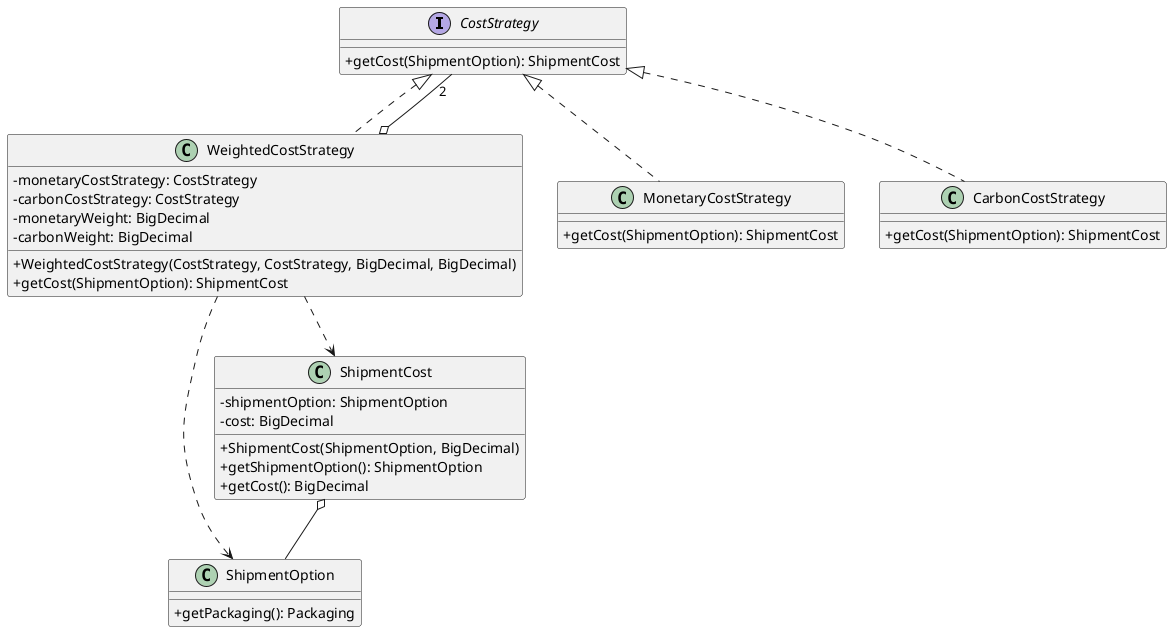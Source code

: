 @startuml
skinparam classAttributeIconSize 0

interface CostStrategy {
    + getCost(ShipmentOption): ShipmentCost
}

class WeightedCostStrategy {
    - monetaryCostStrategy: CostStrategy
    - carbonCostStrategy: CostStrategy
    - monetaryWeight: BigDecimal
    - carbonWeight: BigDecimal
    + WeightedCostStrategy(CostStrategy, CostStrategy, BigDecimal, BigDecimal)
    + getCost(ShipmentOption): ShipmentCost
}

class MonetaryCostStrategy {
    + getCost(ShipmentOption): ShipmentCost
}

class CarbonCostStrategy {
    + getCost(ShipmentOption): ShipmentCost
}

class ShipmentOption {
    + getPackaging(): Packaging
}

class ShipmentCost {
    - shipmentOption: ShipmentOption
    - cost: BigDecimal
    + ShipmentCost(ShipmentOption, BigDecimal)
    + getShipmentOption(): ShipmentOption
    + getCost(): BigDecimal
}

CostStrategy <|.. WeightedCostStrategy
CostStrategy <|.. MonetaryCostStrategy
CostStrategy <|.. CarbonCostStrategy
WeightedCostStrategy o-- "2" CostStrategy
WeightedCostStrategy ..> ShipmentOption
WeightedCostStrategy ..> ShipmentCost
ShipmentCost o-- ShipmentOption

@enduml